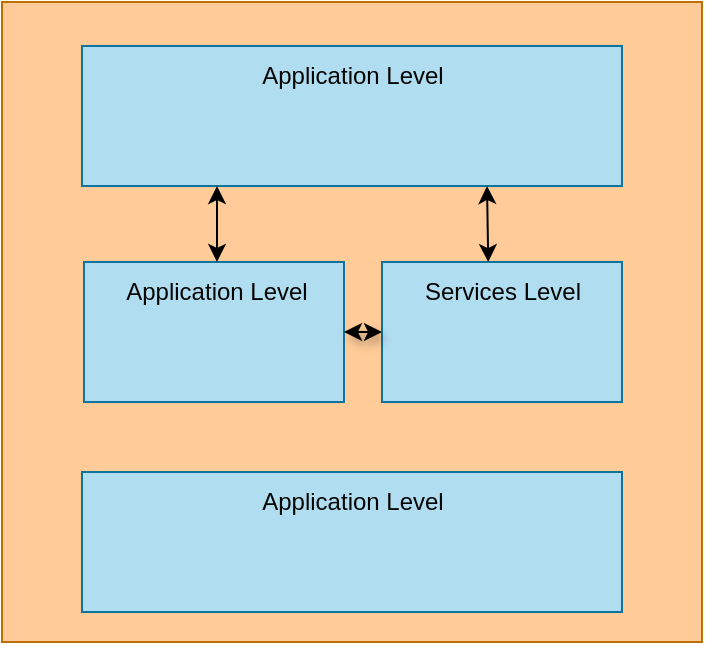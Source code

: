 <mxfile>
    <diagram id="4tCpp1D0Fx2mep2h3I4o" name="Page-1">
        <mxGraphModel dx="247" dy="186" grid="1" gridSize="10" guides="1" tooltips="1" connect="1" arrows="1" fold="1" page="1" pageScale="1" pageWidth="850" pageHeight="1100" math="0" shadow="0">
            <root>
                <mxCell id="0"/>
                <mxCell id="1" parent="0"/>
                <mxCell id="4" value="" style="rounded=0;whiteSpace=wrap;html=1;fillColor=#FFCC99;fontColor=#000000;strokeColor=#BD7000;" vertex="1" parent="1">
                    <mxGeometry x="270" y="70" width="350" height="320" as="geometry"/>
                </mxCell>
                <mxCell id="5" value="" style="rounded=0;whiteSpace=wrap;html=1;fillColor=#b1ddf0;strokeColor=#10739e;" vertex="1" parent="1">
                    <mxGeometry x="310" y="92" width="270" height="70" as="geometry"/>
                </mxCell>
                <mxCell id="6" value="&lt;font color=&quot;#050505&quot;&gt;Application Level&lt;/font&gt;" style="text;html=1;align=center;verticalAlign=middle;whiteSpace=wrap;rounded=0;" vertex="1" parent="1">
                    <mxGeometry x="382.5" y="92" width="125" height="30" as="geometry"/>
                </mxCell>
                <mxCell id="8" value="" style="rounded=0;whiteSpace=wrap;html=1;fillColor=#b1ddf0;strokeColor=#10739e;" vertex="1" parent="1">
                    <mxGeometry x="460" y="200" width="120" height="70" as="geometry"/>
                </mxCell>
                <mxCell id="9" value="&lt;font color=&quot;#050505&quot;&gt;Services Level&lt;/font&gt;" style="text;html=1;align=center;verticalAlign=middle;whiteSpace=wrap;rounded=0;" vertex="1" parent="1">
                    <mxGeometry x="457.5" y="200" width="125" height="30" as="geometry"/>
                </mxCell>
                <mxCell id="10" value="" style="rounded=0;whiteSpace=wrap;html=1;fillColor=#b1ddf0;strokeColor=#10739e;" vertex="1" parent="1">
                    <mxGeometry x="311" y="200" width="130" height="70" as="geometry"/>
                </mxCell>
                <mxCell id="11" value="&lt;font color=&quot;#050505&quot;&gt;Application Level&lt;/font&gt;" style="text;html=1;align=center;verticalAlign=middle;whiteSpace=wrap;rounded=0;" vertex="1" parent="1">
                    <mxGeometry x="315" y="200" width="125" height="30" as="geometry"/>
                </mxCell>
                <mxCell id="12" value="" style="rounded=0;whiteSpace=wrap;html=1;fillColor=#b1ddf0;strokeColor=#10739e;" vertex="1" parent="1">
                    <mxGeometry x="310" y="305" width="270" height="70" as="geometry"/>
                </mxCell>
                <mxCell id="13" value="&lt;font color=&quot;#050505&quot;&gt;Application Level&lt;/font&gt;" style="text;html=1;align=center;verticalAlign=middle;whiteSpace=wrap;rounded=0;" vertex="1" parent="1">
                    <mxGeometry x="382.5" y="305" width="125" height="30" as="geometry"/>
                </mxCell>
                <mxCell id="15" value="" style="endArrow=classic;startArrow=classic;html=1;fontColor=#050505;exitX=0.25;exitY=1;exitDx=0;exitDy=0;entryX=0.5;entryY=0;entryDx=0;entryDy=0;" edge="1" parent="1" source="5" target="11">
                    <mxGeometry width="50" height="50" relative="1" as="geometry">
                        <mxPoint x="383.18" y="314.3" as="sourcePoint"/>
                        <mxPoint x="383" y="280" as="targetPoint"/>
                    </mxGeometry>
                </mxCell>
                <mxCell id="16" value="" style="endArrow=classic;startArrow=classic;html=1;fontColor=#050505;entryX=0.75;entryY=1;entryDx=0;entryDy=0;exitX=0.445;exitY=0.001;exitDx=0;exitDy=0;exitPerimeter=0;" edge="1" parent="1" source="9" target="5">
                    <mxGeometry width="50" height="50" relative="1" as="geometry">
                        <mxPoint x="500" y="210" as="sourcePoint"/>
                        <mxPoint x="550" y="160" as="targetPoint"/>
                    </mxGeometry>
                </mxCell>
                <mxCell id="17" value="" style="endArrow=classic;startArrow=classic;html=1;fontColor=#050505;entryX=0;entryY=0.5;entryDx=0;entryDy=0;exitX=1;exitY=0.5;exitDx=0;exitDy=0;shadow=1;" edge="1" parent="1" source="10" target="8">
                    <mxGeometry width="50" height="50" relative="1" as="geometry">
                        <mxPoint x="514.125" y="309.03" as="sourcePoint"/>
                        <mxPoint x="513.5" y="271" as="targetPoint"/>
                    </mxGeometry>
                </mxCell>
            </root>
        </mxGraphModel>
    </diagram>
</mxfile>